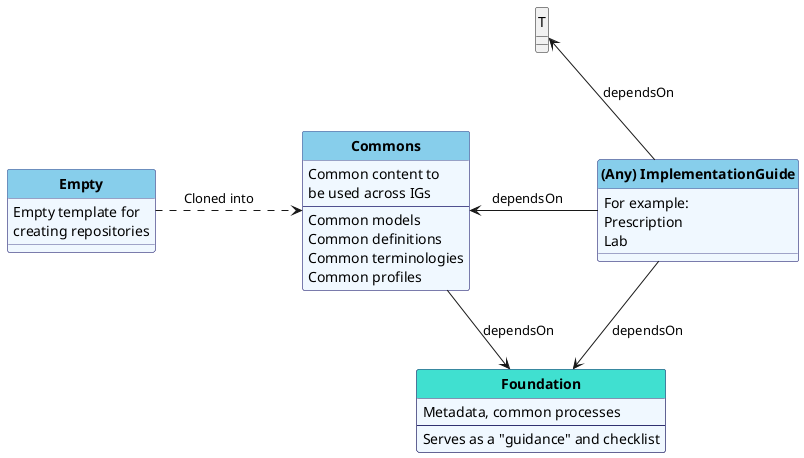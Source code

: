 @startuml
'skinparam linetype ortho
skinparam linetype polyline
hide circle
hide stereotype

'!pragma layout smetana

skinparam class<<MD>> {
 BorderColor DarkSlateGray
 BackgroundColor WhiteSmoke
 HeaderBackgroundColor #909090
}

skinparam class<<TM>> {
 BorderColor #505090
 BackgroundColor AliceBlue
 HeaderBackgroundColor SkyBlue
}


skinparam class<<TM+>> {
 BorderColor #303070  
 BackgroundColor AliceBlue
 HeaderBackgroundColor Turquoise 
}


    class "**Foundation**" as Base<<TM+>> {
        Metadata, common processes
        --
        Serves as a "guidance" and checklist
    }


    class "**Commons**" as CE<<TM>> {
        Common content to 
 be used across IGs
--
   Common models
   Common definitions
   Common terminologies
   Common profiles
    }


    class "**Empty**" as E<<TM>> {
        Empty template for 
creating repositories
    }


    class "**(Any) ImplementationGuide**" as IG<<TM>> {
    For example:
    Prescription
    Lab
    }



    ' class "**PublicationRepo**" as Pub<<MD>> {
    '   Webroot content repository
    '   for published releases (html)
    '   --
    ' }


' We con't want IGs to define on StarterKit
' Common contains instances of SGPersona



T  .d[hidden].> CE
E  .r.> CE: "   Cloned into         "
'E  .u.> T: "   Cloned into         "



'E  .r.> IG: "Cloned into"
'E .r.> Base: "Cloned into"
CE --> Base: "dependsOn"
IG --> Base: "dependsOn"
IG -u-> T: "dependsOn"
'IG .r.> Pub : "                "
'T -d[hidden]-> IG : "           "
CE <-r- IG : " dependsOn     "





'C -u-> Core 


'IG  <.. CE: "   Cloned into         "



@enduml
